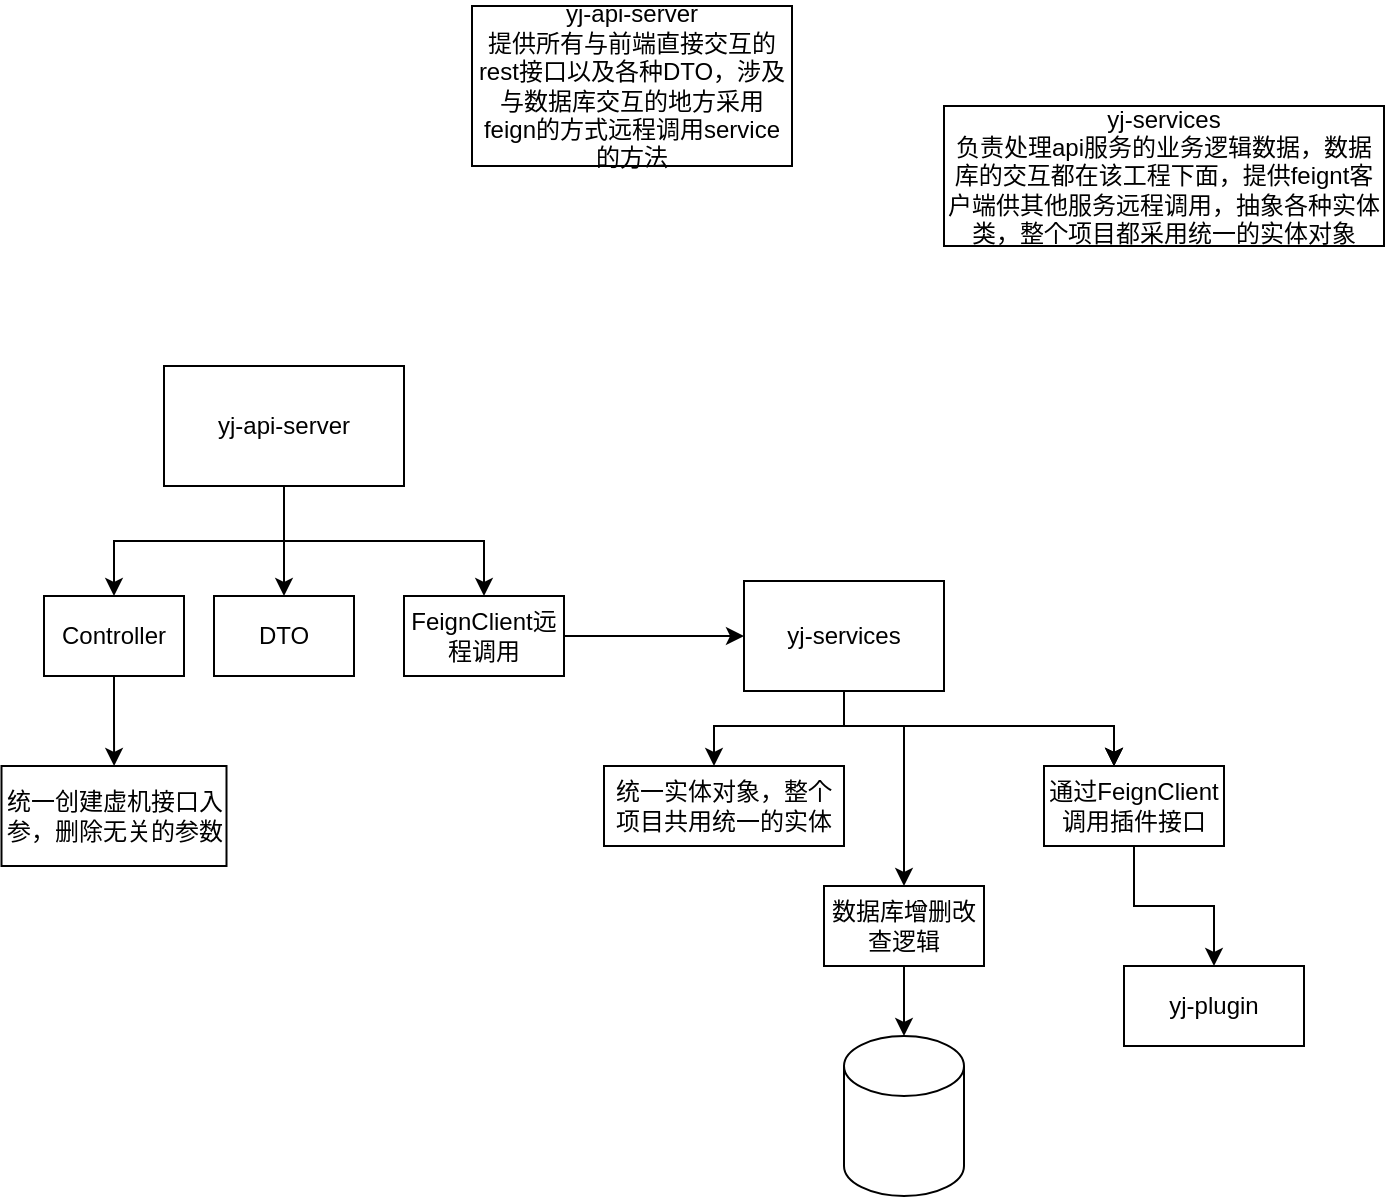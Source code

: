 <mxfile version="20.1.4" type="github">
  <diagram id="q94vO7x2B7mEJxBbjwwC" name="第 1 页">
    <mxGraphModel dx="865" dy="476" grid="1" gridSize="10" guides="1" tooltips="1" connect="1" arrows="1" fold="1" page="1" pageScale="1" pageWidth="827" pageHeight="1169" math="0" shadow="0">
      <root>
        <mxCell id="0" />
        <mxCell id="1" parent="0" />
        <mxCell id="uroaFYOmOOPLCtbvpIW2-2" value="" style="edgeStyle=orthogonalEdgeStyle;rounded=0;orthogonalLoop=1;jettySize=auto;html=1;" edge="1" parent="1" source="HXe5Fqyoxgzw2WQCRE1f-1" target="uroaFYOmOOPLCtbvpIW2-1">
          <mxGeometry relative="1" as="geometry" />
        </mxCell>
        <mxCell id="uroaFYOmOOPLCtbvpIW2-4" value="" style="edgeStyle=orthogonalEdgeStyle;rounded=0;orthogonalLoop=1;jettySize=auto;html=1;" edge="1" parent="1" source="HXe5Fqyoxgzw2WQCRE1f-1" target="uroaFYOmOOPLCtbvpIW2-3">
          <mxGeometry relative="1" as="geometry" />
        </mxCell>
        <mxCell id="uroaFYOmOOPLCtbvpIW2-8" style="edgeStyle=orthogonalEdgeStyle;rounded=0;orthogonalLoop=1;jettySize=auto;html=1;entryX=0.5;entryY=0;entryDx=0;entryDy=0;" edge="1" parent="1" source="HXe5Fqyoxgzw2WQCRE1f-1" target="uroaFYOmOOPLCtbvpIW2-5">
          <mxGeometry relative="1" as="geometry" />
        </mxCell>
        <mxCell id="HXe5Fqyoxgzw2WQCRE1f-1" value="yj-api-server" style="rounded=0;whiteSpace=wrap;html=1;" parent="1" vertex="1">
          <mxGeometry x="180" y="210" width="120" height="60" as="geometry" />
        </mxCell>
        <mxCell id="HXe5Fqyoxgzw2WQCRE1f-2" value="yj-api-server&lt;br&gt;提供所有与前端直接交互的rest接口以及各种DTO，涉及与数据库交互的地方采用feign的方式远程调用service的方法" style="rounded=0;whiteSpace=wrap;html=1;" parent="1" vertex="1">
          <mxGeometry x="334" y="30" width="160" height="80" as="geometry" />
        </mxCell>
        <mxCell id="HXe5Fqyoxgzw2WQCRE1f-3" value="yj-services&lt;br&gt;负责处理api服务的业务逻辑数据，数据库的交互都在该工程下面，提供feignt客户端供其他服务远程调用，抽象各种实体类，整个项目都采用统一的实体对象" style="rounded=0;whiteSpace=wrap;html=1;" parent="1" vertex="1">
          <mxGeometry x="570" y="80" width="220" height="70" as="geometry" />
        </mxCell>
        <mxCell id="uroaFYOmOOPLCtbvpIW2-20" value="" style="edgeStyle=orthogonalEdgeStyle;rounded=0;orthogonalLoop=1;jettySize=auto;html=1;" edge="1" parent="1" source="uroaFYOmOOPLCtbvpIW2-1" target="uroaFYOmOOPLCtbvpIW2-19">
          <mxGeometry relative="1" as="geometry" />
        </mxCell>
        <mxCell id="uroaFYOmOOPLCtbvpIW2-1" value="Controller" style="rounded=0;whiteSpace=wrap;html=1;" vertex="1" parent="1">
          <mxGeometry x="120" y="325" width="70" height="40" as="geometry" />
        </mxCell>
        <mxCell id="uroaFYOmOOPLCtbvpIW2-3" value="DTO" style="rounded=0;whiteSpace=wrap;html=1;" vertex="1" parent="1">
          <mxGeometry x="205" y="325" width="70" height="40" as="geometry" />
        </mxCell>
        <mxCell id="uroaFYOmOOPLCtbvpIW2-21" style="edgeStyle=orthogonalEdgeStyle;rounded=0;orthogonalLoop=1;jettySize=auto;html=1;" edge="1" parent="1" source="uroaFYOmOOPLCtbvpIW2-5" target="uroaFYOmOOPLCtbvpIW2-9">
          <mxGeometry relative="1" as="geometry">
            <Array as="points">
              <mxPoint x="430" y="345" />
              <mxPoint x="430" y="345" />
            </Array>
          </mxGeometry>
        </mxCell>
        <mxCell id="uroaFYOmOOPLCtbvpIW2-5" value="FeignClient远程调用" style="rounded=0;whiteSpace=wrap;html=1;" vertex="1" parent="1">
          <mxGeometry x="300" y="325" width="80" height="40" as="geometry" />
        </mxCell>
        <mxCell id="uroaFYOmOOPLCtbvpIW2-19" value="统一创建虚机接口入参，删除无关的参数" style="rounded=0;whiteSpace=wrap;html=1;" vertex="1" parent="1">
          <mxGeometry x="98.75" y="410" width="112.5" height="50" as="geometry" />
        </mxCell>
        <mxCell id="uroaFYOmOOPLCtbvpIW2-9" value="yj-services" style="rounded=0;whiteSpace=wrap;html=1;" vertex="1" parent="1">
          <mxGeometry x="470" y="317.5" width="100" height="55" as="geometry" />
        </mxCell>
        <mxCell id="uroaFYOmOOPLCtbvpIW2-10" value="统一实体对象，整个项目共用统一的实体" style="rounded=0;whiteSpace=wrap;html=1;" vertex="1" parent="1">
          <mxGeometry x="400" y="410" width="120" height="40" as="geometry" />
        </mxCell>
        <mxCell id="uroaFYOmOOPLCtbvpIW2-11" value="" style="edgeStyle=orthogonalEdgeStyle;rounded=0;orthogonalLoop=1;jettySize=auto;html=1;" edge="1" parent="1" source="uroaFYOmOOPLCtbvpIW2-9" target="uroaFYOmOOPLCtbvpIW2-10">
          <mxGeometry relative="1" as="geometry">
            <Array as="points">
              <mxPoint x="520" y="390" />
              <mxPoint x="455" y="390" />
            </Array>
          </mxGeometry>
        </mxCell>
        <mxCell id="uroaFYOmOOPLCtbvpIW2-24" style="edgeStyle=orthogonalEdgeStyle;rounded=0;orthogonalLoop=1;jettySize=auto;html=1;" edge="1" parent="1" source="uroaFYOmOOPLCtbvpIW2-12" target="uroaFYOmOOPLCtbvpIW2-23">
          <mxGeometry relative="1" as="geometry" />
        </mxCell>
        <mxCell id="uroaFYOmOOPLCtbvpIW2-12" value="数据库增删改查逻辑" style="rounded=0;whiteSpace=wrap;html=1;" vertex="1" parent="1">
          <mxGeometry x="510" y="470" width="80" height="40" as="geometry" />
        </mxCell>
        <mxCell id="uroaFYOmOOPLCtbvpIW2-13" value="" style="edgeStyle=orthogonalEdgeStyle;rounded=0;orthogonalLoop=1;jettySize=auto;html=1;" edge="1" parent="1" source="uroaFYOmOOPLCtbvpIW2-9" target="uroaFYOmOOPLCtbvpIW2-12">
          <mxGeometry relative="1" as="geometry">
            <Array as="points">
              <mxPoint x="520" y="390" />
              <mxPoint x="550" y="390" />
            </Array>
          </mxGeometry>
        </mxCell>
        <mxCell id="uroaFYOmOOPLCtbvpIW2-26" value="" style="edgeStyle=orthogonalEdgeStyle;rounded=0;orthogonalLoop=1;jettySize=auto;html=1;" edge="1" parent="1" source="uroaFYOmOOPLCtbvpIW2-14" target="uroaFYOmOOPLCtbvpIW2-25">
          <mxGeometry relative="1" as="geometry" />
        </mxCell>
        <mxCell id="uroaFYOmOOPLCtbvpIW2-14" value="通过FeignClient调用插件接口" style="rounded=0;whiteSpace=wrap;html=1;" vertex="1" parent="1">
          <mxGeometry x="620" y="410" width="90" height="40" as="geometry" />
        </mxCell>
        <mxCell id="uroaFYOmOOPLCtbvpIW2-17" style="edgeStyle=orthogonalEdgeStyle;rounded=0;orthogonalLoop=1;jettySize=auto;html=1;" edge="1" parent="1" source="uroaFYOmOOPLCtbvpIW2-9" target="uroaFYOmOOPLCtbvpIW2-14">
          <mxGeometry relative="1" as="geometry">
            <mxPoint x="520" y="365" as="sourcePoint" />
            <mxPoint x="655.008" y="410" as="targetPoint" />
            <Array as="points">
              <mxPoint x="520" y="390" />
              <mxPoint x="655" y="390" />
            </Array>
          </mxGeometry>
        </mxCell>
        <mxCell id="uroaFYOmOOPLCtbvpIW2-16" style="edgeStyle=orthogonalEdgeStyle;rounded=0;orthogonalLoop=1;jettySize=auto;html=1;" edge="1" parent="1" source="uroaFYOmOOPLCtbvpIW2-9" target="uroaFYOmOOPLCtbvpIW2-14">
          <mxGeometry relative="1" as="geometry">
            <Array as="points">
              <mxPoint x="520" y="390" />
              <mxPoint x="655" y="390" />
            </Array>
          </mxGeometry>
        </mxCell>
        <mxCell id="uroaFYOmOOPLCtbvpIW2-18" style="edgeStyle=orthogonalEdgeStyle;rounded=0;orthogonalLoop=1;jettySize=auto;html=1;" edge="1" parent="1" source="uroaFYOmOOPLCtbvpIW2-9" target="uroaFYOmOOPLCtbvpIW2-14">
          <mxGeometry relative="1" as="geometry">
            <mxPoint x="520" y="365" as="sourcePoint" />
            <mxPoint x="655.008" y="410" as="targetPoint" />
            <Array as="points">
              <mxPoint x="520" y="390" />
              <mxPoint x="655" y="390" />
            </Array>
          </mxGeometry>
        </mxCell>
        <mxCell id="uroaFYOmOOPLCtbvpIW2-23" value="" style="shape=cylinder3;whiteSpace=wrap;html=1;boundedLbl=1;backgroundOutline=1;size=15;" vertex="1" parent="1">
          <mxGeometry x="520" y="545" width="60" height="80" as="geometry" />
        </mxCell>
        <mxCell id="uroaFYOmOOPLCtbvpIW2-25" value="yj-plugin" style="rounded=0;whiteSpace=wrap;html=1;" vertex="1" parent="1">
          <mxGeometry x="660" y="510" width="90" height="40" as="geometry" />
        </mxCell>
      </root>
    </mxGraphModel>
  </diagram>
</mxfile>
